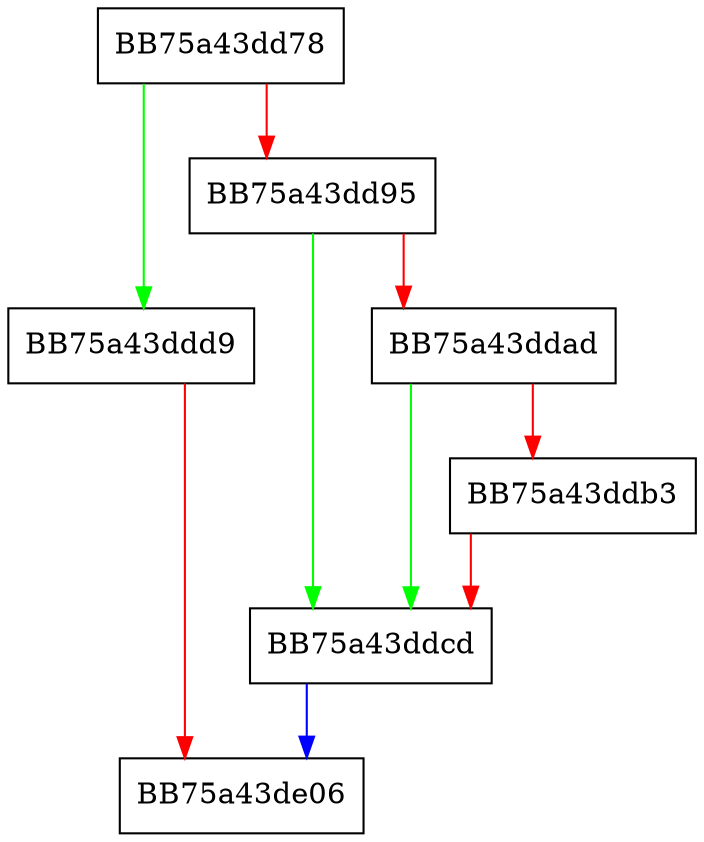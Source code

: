 digraph GetFileAttributesExNoPipe {
  node [shape="box"];
  graph [splines=ortho];
  BB75a43dd78 -> BB75a43ddd9 [color="green"];
  BB75a43dd78 -> BB75a43dd95 [color="red"];
  BB75a43dd95 -> BB75a43ddcd [color="green"];
  BB75a43dd95 -> BB75a43ddad [color="red"];
  BB75a43ddad -> BB75a43ddcd [color="green"];
  BB75a43ddad -> BB75a43ddb3 [color="red"];
  BB75a43ddb3 -> BB75a43ddcd [color="red"];
  BB75a43ddcd -> BB75a43de06 [color="blue"];
  BB75a43ddd9 -> BB75a43de06 [color="red"];
}